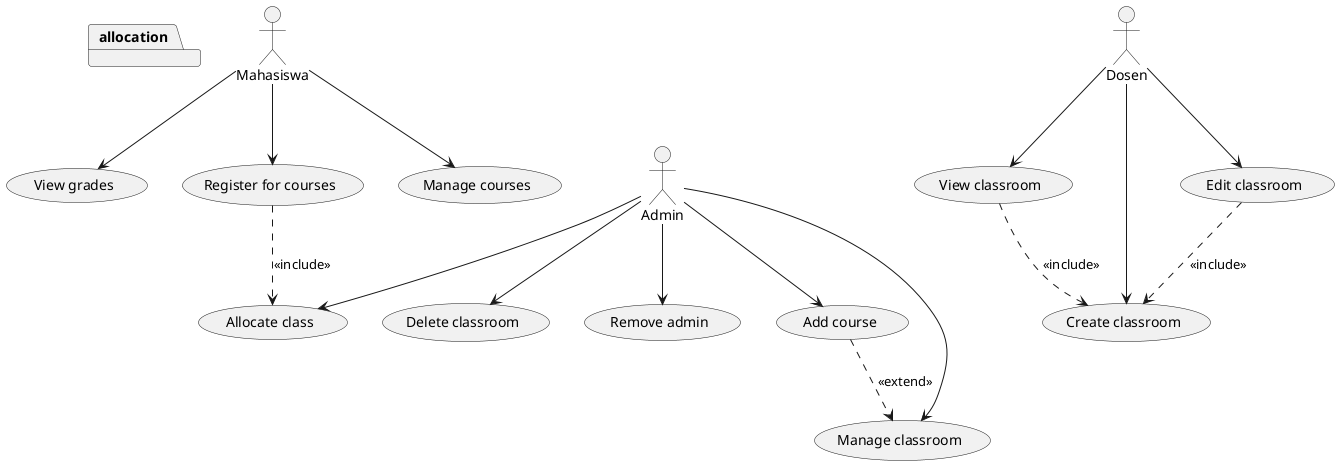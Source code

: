 @startuml
actor "Mahasiswa" as mhs
actor "Dosen" as dsn
actor "Admin" as adm

mhs --> (View grades)
mhs --> (Register for courses)
mhs --> (Manage courses)

dsn --> (View classroom)
dsn --> (Create classroom)
dsn --> (Edit classroom)

adm --> (Allocate class)
adm --> (Delete classroom)
adm --> (Remove admin)
adm --> (Add course)
adm --> (Manage classroom)

(Register for courses) ..> (Allocate class) : <<include>>
(View classroom) ..> (Create classroom) : <<include>>
(Edit classroom) ..> (Create classroom) : <<include>>
(Add course) ..> (Manage classroom) : <<extend>>

package allocation {
    
}
@enduml